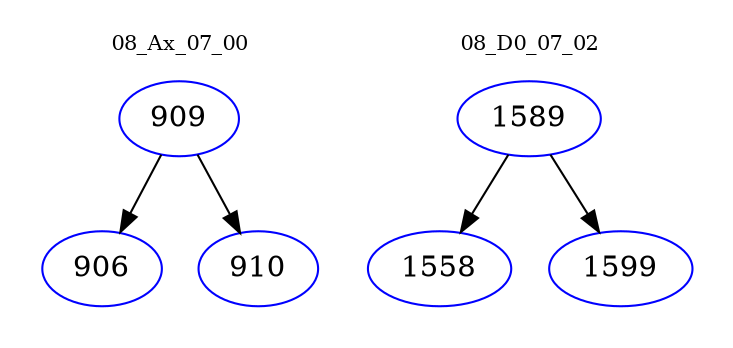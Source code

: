 digraph{
subgraph cluster_0 {
color = white
label = "08_Ax_07_00";
fontsize=10;
T0_909 [label="909", color="blue"]
T0_909 -> T0_906 [color="black"]
T0_906 [label="906", color="blue"]
T0_909 -> T0_910 [color="black"]
T0_910 [label="910", color="blue"]
}
subgraph cluster_1 {
color = white
label = "08_D0_07_02";
fontsize=10;
T1_1589 [label="1589", color="blue"]
T1_1589 -> T1_1558 [color="black"]
T1_1558 [label="1558", color="blue"]
T1_1589 -> T1_1599 [color="black"]
T1_1599 [label="1599", color="blue"]
}
}
